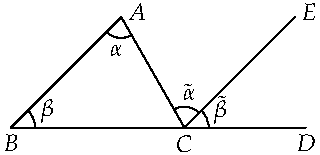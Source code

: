 settings.tex="pdflatex";

texpreamble("\usepackage{amsmath}
\usepackage{amsthm,amssymb}
\usepackage{mathpazo}
\usepackage[svgnames]{xcolor}
");
import graph;

size(160);

pair B=(0,0);
real r=0.9;
real th=45;
pair A=r*dir(th);
pair C=(1,0);
pair D=(1.7,0);
pair EE=C+A;

draw(D--B--A--C--EE);
label("$A$",A,dir(20));
label("$B$",B,S);
label("$C$",C,S);
label("$D$",D,S);
label("$E$",EE,dir(20));
draw("$\beta$",arc(B,0.14*dir(0),0.14*dir(th)));
draw("$\tilde\beta$",arc(C,C+0.14*dir(0),C+0.14*dir(th)));
draw("$\alpha$",arc(A,A+0.12*unit(-A),A+0.12*unit(C-A)));
draw("$\tilde\alpha$",arc(C,C+0.12*unit(EE-C),C+0.12*unit(A-C)));

